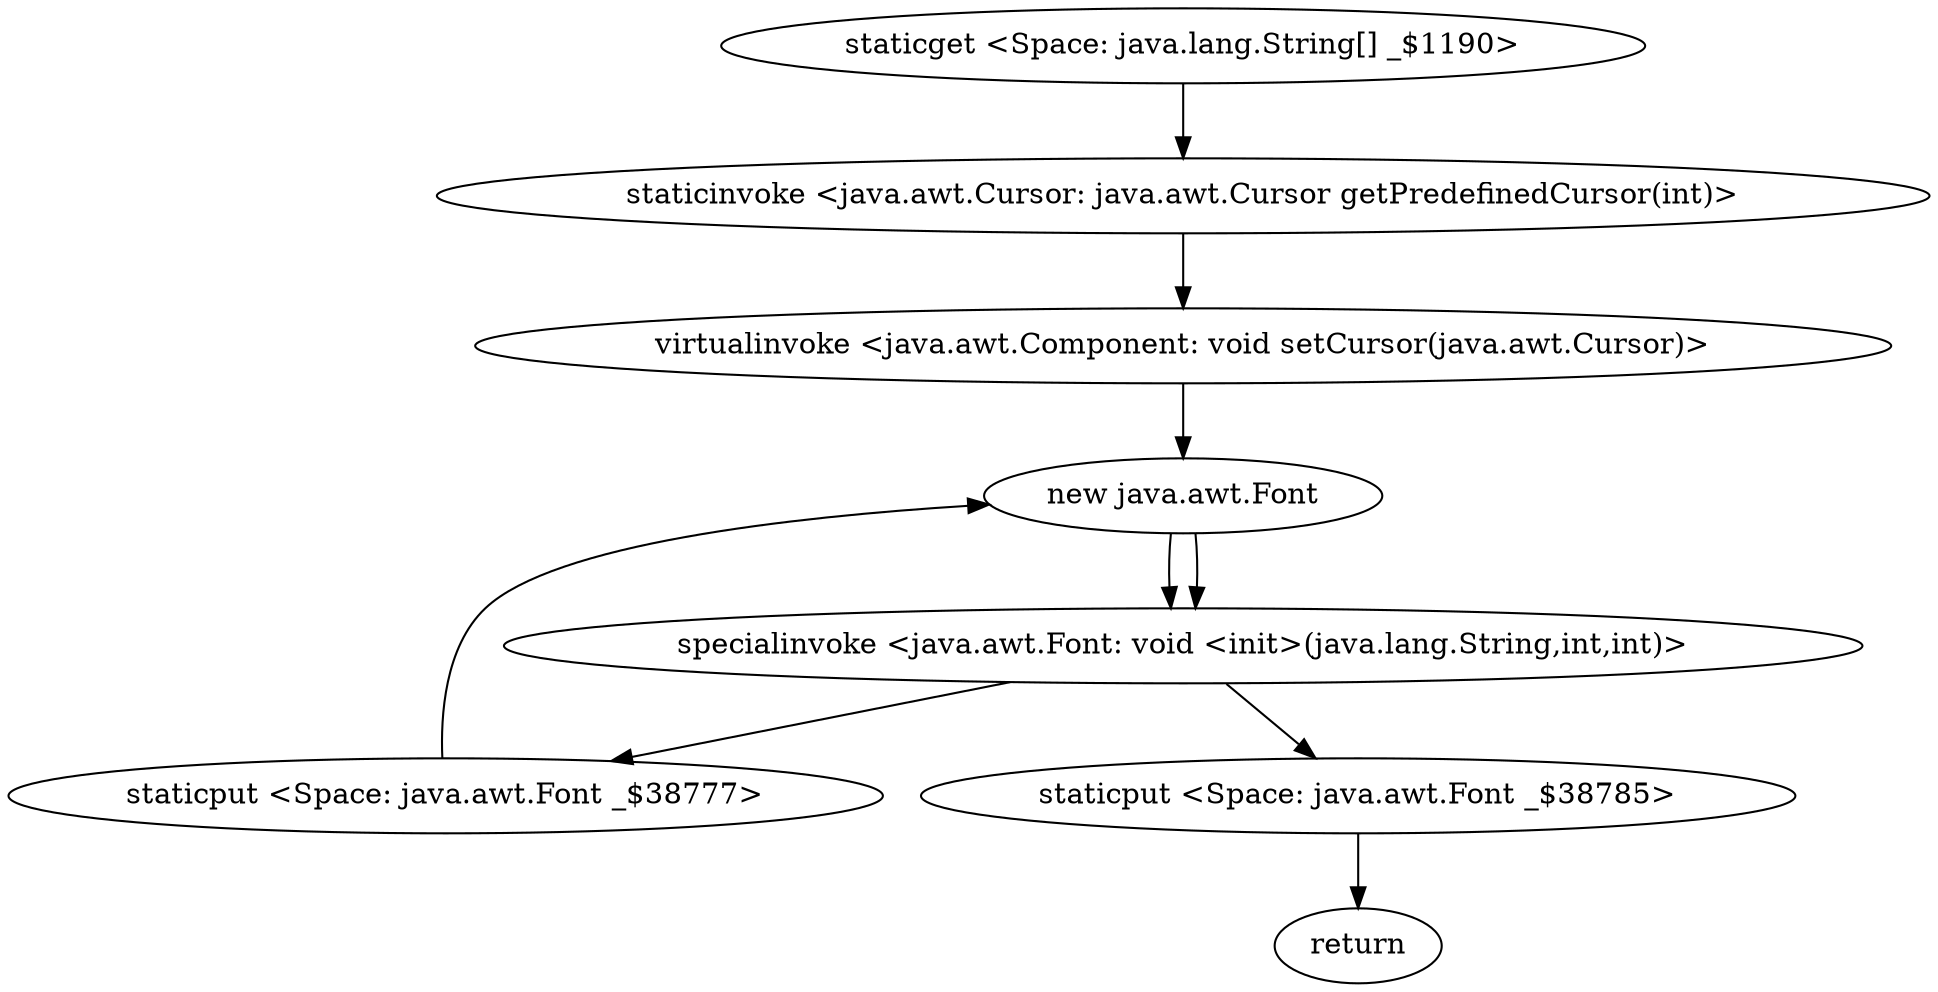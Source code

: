 digraph "" {
"staticget <Space: java.lang.String[] _$1190>";
 "staticget <Space: java.lang.String[] _$1190>"->"staticinvoke <java.awt.Cursor: java.awt.Cursor getPredefinedCursor(int)>";
 "staticinvoke <java.awt.Cursor: java.awt.Cursor getPredefinedCursor(int)>"->"virtualinvoke <java.awt.Component: void setCursor(java.awt.Cursor)>";
 "virtualinvoke <java.awt.Component: void setCursor(java.awt.Cursor)>"->"new java.awt.Font";
 "new java.awt.Font"->"specialinvoke <java.awt.Font: void <init>(java.lang.String,int,int)>";
 "specialinvoke <java.awt.Font: void <init>(java.lang.String,int,int)>"->"staticput <Space: java.awt.Font _$38777>";
 "staticput <Space: java.awt.Font _$38777>"->"new java.awt.Font";
 "new java.awt.Font"->"specialinvoke <java.awt.Font: void <init>(java.lang.String,int,int)>";
 "specialinvoke <java.awt.Font: void <init>(java.lang.String,int,int)>"->"staticput <Space: java.awt.Font _$38785>";
 "staticput <Space: java.awt.Font _$38785>"->"return";
}
